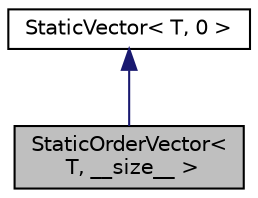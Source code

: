 digraph "StaticOrderVector&lt; T, __size__ &gt;"
{
 // LATEX_PDF_SIZE
  edge [fontname="Helvetica",fontsize="10",labelfontname="Helvetica",labelfontsize="10"];
  node [fontname="Helvetica",fontsize="10",shape=record];
  Node1 [label="StaticOrderVector\<\l T, __size__ \>",height=0.2,width=0.4,color="black", fillcolor="grey75", style="filled", fontcolor="black",tooltip="TBD."];
  Node2 -> Node1 [dir="back",color="midnightblue",fontsize="10",style="solid",fontname="Helvetica"];
  Node2 [label="StaticVector\< T, 0 \>",height=0.2,width=0.4,color="black", fillcolor="white", style="filled",URL="$class_static_vector.html",tooltip=" "];
}
